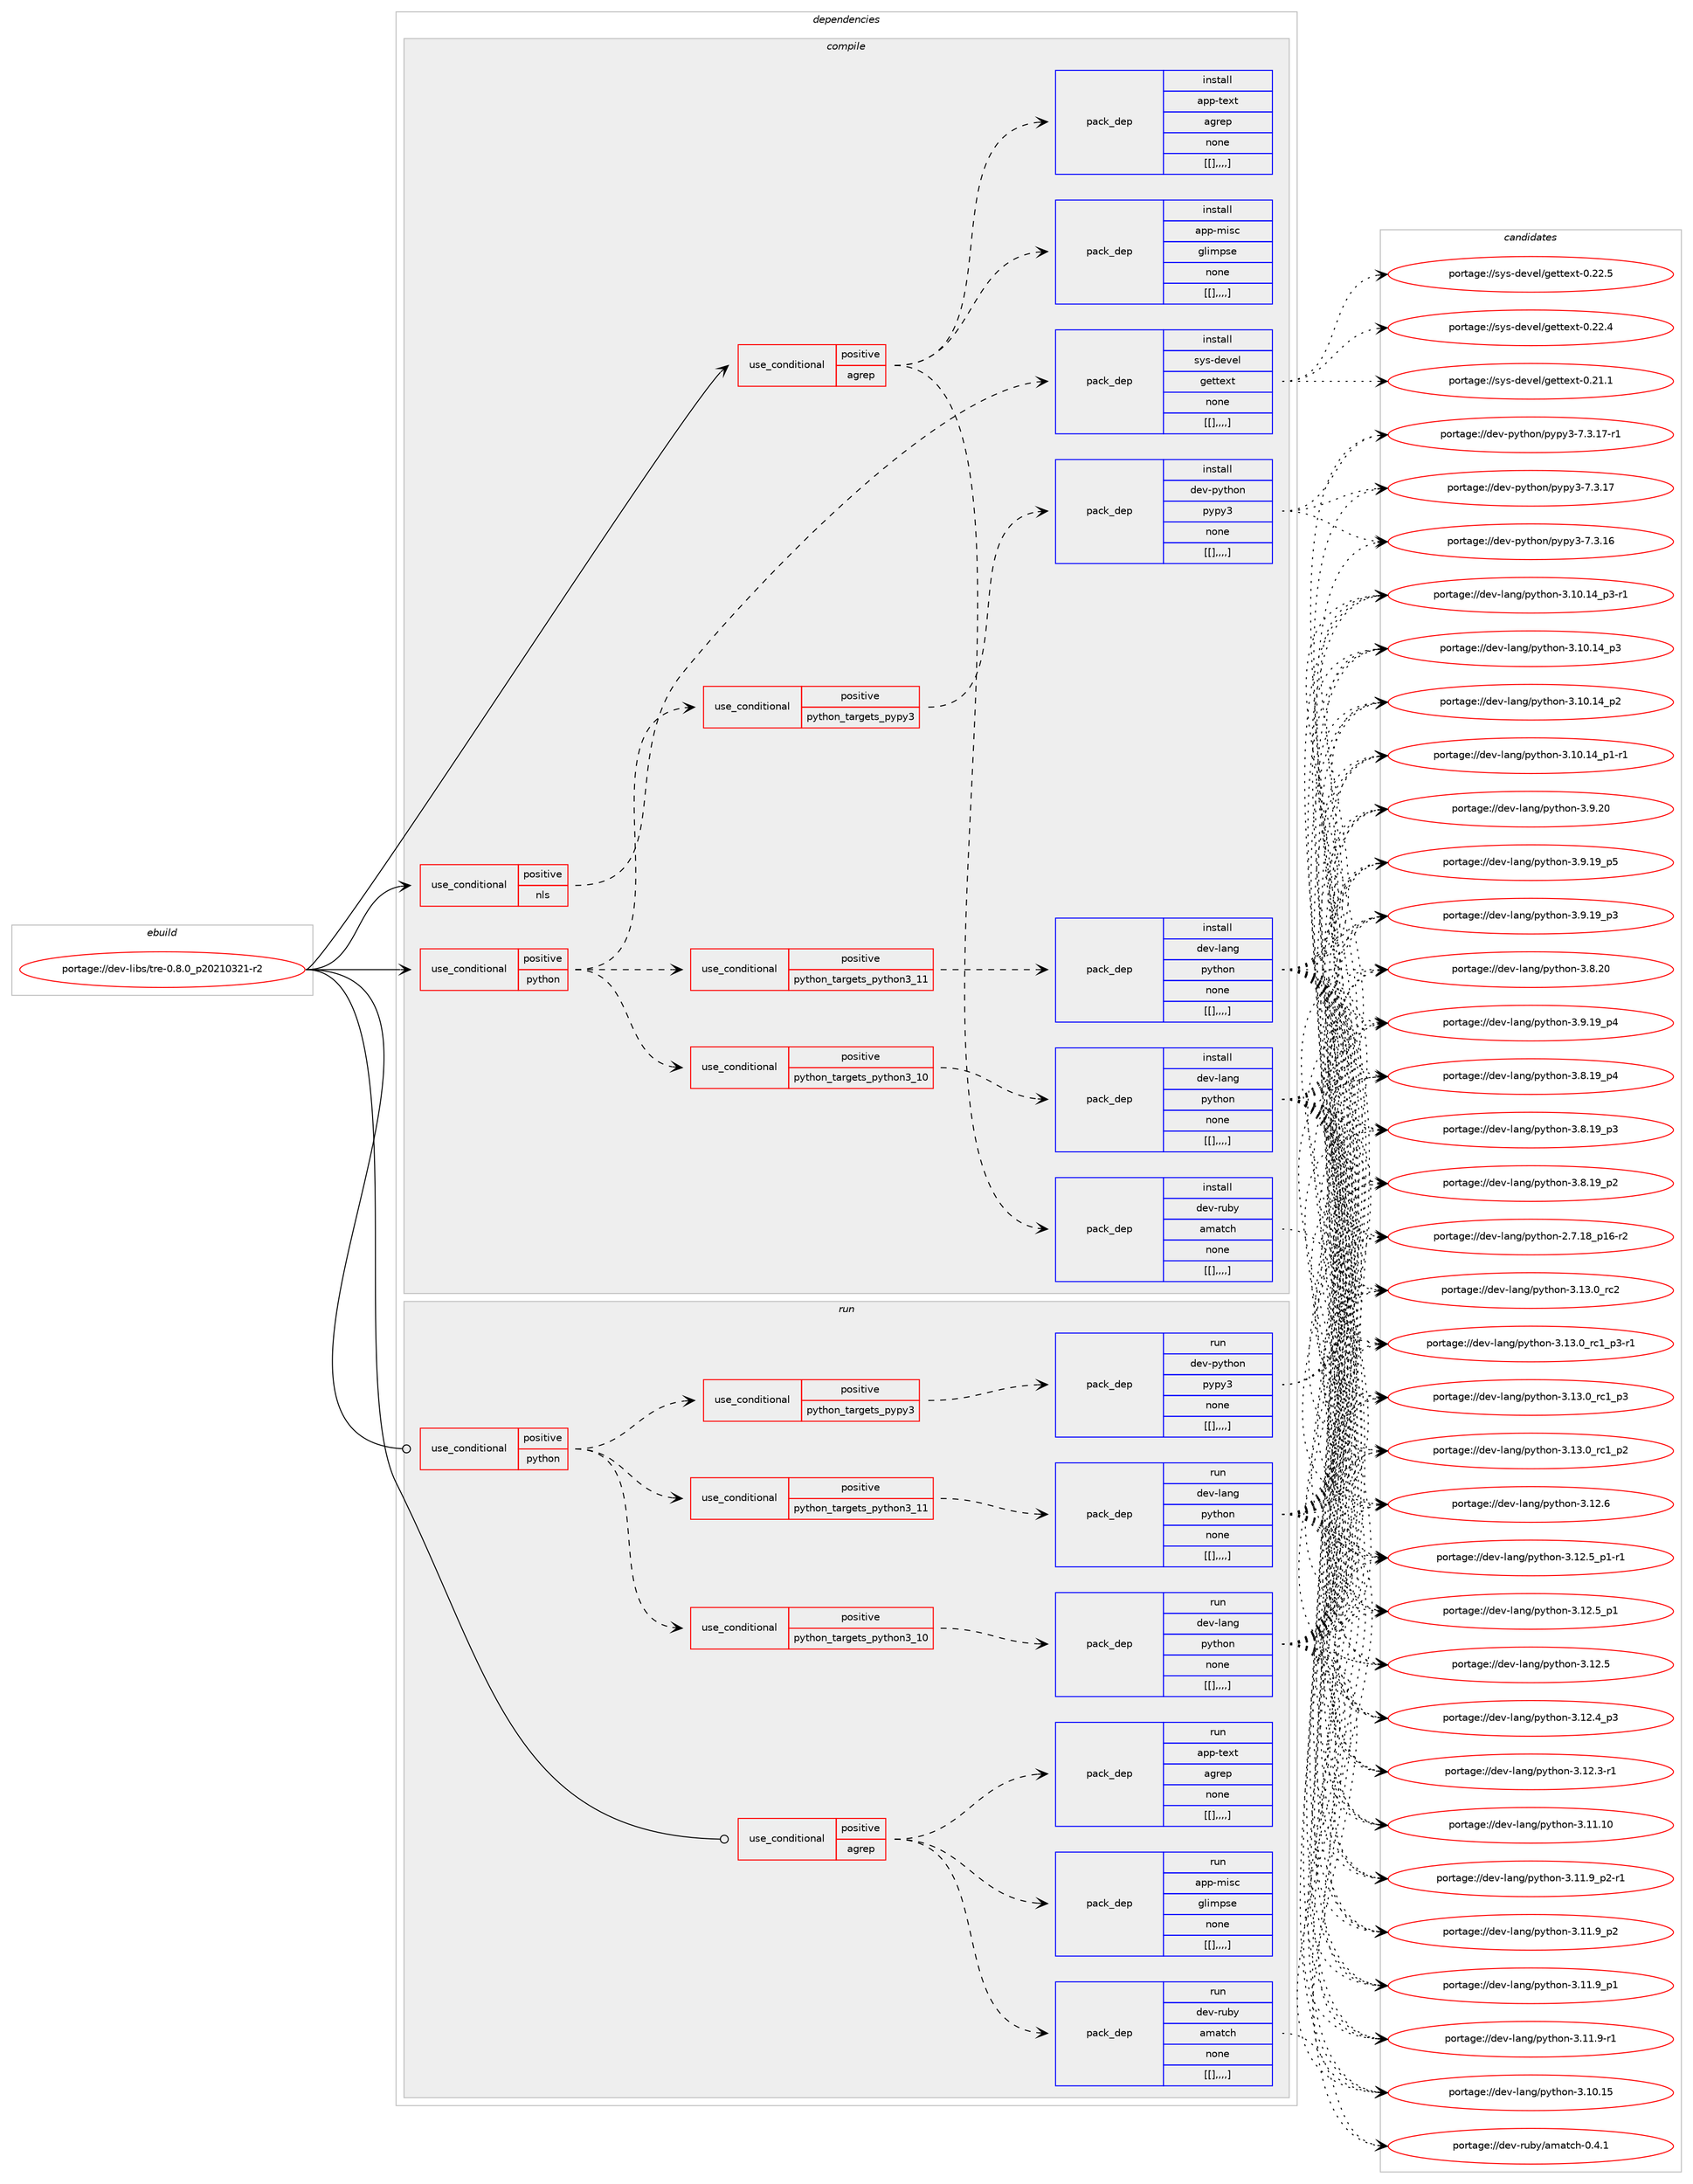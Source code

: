 digraph prolog {

# *************
# Graph options
# *************

newrank=true;
concentrate=true;
compound=true;
graph [rankdir=LR,fontname=Helvetica,fontsize=10,ranksep=1.5];#, ranksep=2.5, nodesep=0.2];
edge  [arrowhead=vee];
node  [fontname=Helvetica,fontsize=10];

# **********
# The ebuild
# **********

subgraph cluster_leftcol {
color=gray;
label=<<i>ebuild</i>>;
id [label="portage://dev-libs/tre-0.8.0_p20210321-r2", color=red, width=4, href="../dev-libs/tre-0.8.0_p20210321-r2.svg"];
}

# ****************
# The dependencies
# ****************

subgraph cluster_midcol {
color=gray;
label=<<i>dependencies</i>>;
subgraph cluster_compile {
fillcolor="#eeeeee";
style=filled;
label=<<i>compile</i>>;
subgraph cond28764 {
dependency115326 [label=<<TABLE BORDER="0" CELLBORDER="1" CELLSPACING="0" CELLPADDING="4"><TR><TD ROWSPAN="3" CELLPADDING="10">use_conditional</TD></TR><TR><TD>positive</TD></TR><TR><TD>agrep</TD></TR></TABLE>>, shape=none, color=red];
subgraph pack85394 {
dependency115327 [label=<<TABLE BORDER="0" CELLBORDER="1" CELLSPACING="0" CELLPADDING="4" WIDTH="220"><TR><TD ROWSPAN="6" CELLPADDING="30">pack_dep</TD></TR><TR><TD WIDTH="110">install</TD></TR><TR><TD>app-text</TD></TR><TR><TD>agrep</TD></TR><TR><TD>none</TD></TR><TR><TD>[[],,,,]</TD></TR></TABLE>>, shape=none, color=blue];
}
dependency115326:e -> dependency115327:w [weight=20,style="dashed",arrowhead="vee"];
subgraph pack85395 {
dependency115328 [label=<<TABLE BORDER="0" CELLBORDER="1" CELLSPACING="0" CELLPADDING="4" WIDTH="220"><TR><TD ROWSPAN="6" CELLPADDING="30">pack_dep</TD></TR><TR><TD WIDTH="110">install</TD></TR><TR><TD>dev-ruby</TD></TR><TR><TD>amatch</TD></TR><TR><TD>none</TD></TR><TR><TD>[[],,,,]</TD></TR></TABLE>>, shape=none, color=blue];
}
dependency115326:e -> dependency115328:w [weight=20,style="dashed",arrowhead="vee"];
subgraph pack85396 {
dependency115329 [label=<<TABLE BORDER="0" CELLBORDER="1" CELLSPACING="0" CELLPADDING="4" WIDTH="220"><TR><TD ROWSPAN="6" CELLPADDING="30">pack_dep</TD></TR><TR><TD WIDTH="110">install</TD></TR><TR><TD>app-misc</TD></TR><TR><TD>glimpse</TD></TR><TR><TD>none</TD></TR><TR><TD>[[],,,,]</TD></TR></TABLE>>, shape=none, color=blue];
}
dependency115326:e -> dependency115329:w [weight=20,style="dashed",arrowhead="vee"];
}
id:e -> dependency115326:w [weight=20,style="solid",arrowhead="vee"];
subgraph cond28765 {
dependency115330 [label=<<TABLE BORDER="0" CELLBORDER="1" CELLSPACING="0" CELLPADDING="4"><TR><TD ROWSPAN="3" CELLPADDING="10">use_conditional</TD></TR><TR><TD>positive</TD></TR><TR><TD>nls</TD></TR></TABLE>>, shape=none, color=red];
subgraph pack85397 {
dependency115331 [label=<<TABLE BORDER="0" CELLBORDER="1" CELLSPACING="0" CELLPADDING="4" WIDTH="220"><TR><TD ROWSPAN="6" CELLPADDING="30">pack_dep</TD></TR><TR><TD WIDTH="110">install</TD></TR><TR><TD>sys-devel</TD></TR><TR><TD>gettext</TD></TR><TR><TD>none</TD></TR><TR><TD>[[],,,,]</TD></TR></TABLE>>, shape=none, color=blue];
}
dependency115330:e -> dependency115331:w [weight=20,style="dashed",arrowhead="vee"];
}
id:e -> dependency115330:w [weight=20,style="solid",arrowhead="vee"];
subgraph cond28766 {
dependency115332 [label=<<TABLE BORDER="0" CELLBORDER="1" CELLSPACING="0" CELLPADDING="4"><TR><TD ROWSPAN="3" CELLPADDING="10">use_conditional</TD></TR><TR><TD>positive</TD></TR><TR><TD>python</TD></TR></TABLE>>, shape=none, color=red];
subgraph cond28767 {
dependency115333 [label=<<TABLE BORDER="0" CELLBORDER="1" CELLSPACING="0" CELLPADDING="4"><TR><TD ROWSPAN="3" CELLPADDING="10">use_conditional</TD></TR><TR><TD>positive</TD></TR><TR><TD>python_targets_pypy3</TD></TR></TABLE>>, shape=none, color=red];
subgraph pack85398 {
dependency115334 [label=<<TABLE BORDER="0" CELLBORDER="1" CELLSPACING="0" CELLPADDING="4" WIDTH="220"><TR><TD ROWSPAN="6" CELLPADDING="30">pack_dep</TD></TR><TR><TD WIDTH="110">install</TD></TR><TR><TD>dev-python</TD></TR><TR><TD>pypy3</TD></TR><TR><TD>none</TD></TR><TR><TD>[[],,,,]</TD></TR></TABLE>>, shape=none, color=blue];
}
dependency115333:e -> dependency115334:w [weight=20,style="dashed",arrowhead="vee"];
}
dependency115332:e -> dependency115333:w [weight=20,style="dashed",arrowhead="vee"];
subgraph cond28768 {
dependency115335 [label=<<TABLE BORDER="0" CELLBORDER="1" CELLSPACING="0" CELLPADDING="4"><TR><TD ROWSPAN="3" CELLPADDING="10">use_conditional</TD></TR><TR><TD>positive</TD></TR><TR><TD>python_targets_python3_10</TD></TR></TABLE>>, shape=none, color=red];
subgraph pack85399 {
dependency115336 [label=<<TABLE BORDER="0" CELLBORDER="1" CELLSPACING="0" CELLPADDING="4" WIDTH="220"><TR><TD ROWSPAN="6" CELLPADDING="30">pack_dep</TD></TR><TR><TD WIDTH="110">install</TD></TR><TR><TD>dev-lang</TD></TR><TR><TD>python</TD></TR><TR><TD>none</TD></TR><TR><TD>[[],,,,]</TD></TR></TABLE>>, shape=none, color=blue];
}
dependency115335:e -> dependency115336:w [weight=20,style="dashed",arrowhead="vee"];
}
dependency115332:e -> dependency115335:w [weight=20,style="dashed",arrowhead="vee"];
subgraph cond28769 {
dependency115337 [label=<<TABLE BORDER="0" CELLBORDER="1" CELLSPACING="0" CELLPADDING="4"><TR><TD ROWSPAN="3" CELLPADDING="10">use_conditional</TD></TR><TR><TD>positive</TD></TR><TR><TD>python_targets_python3_11</TD></TR></TABLE>>, shape=none, color=red];
subgraph pack85400 {
dependency115338 [label=<<TABLE BORDER="0" CELLBORDER="1" CELLSPACING="0" CELLPADDING="4" WIDTH="220"><TR><TD ROWSPAN="6" CELLPADDING="30">pack_dep</TD></TR><TR><TD WIDTH="110">install</TD></TR><TR><TD>dev-lang</TD></TR><TR><TD>python</TD></TR><TR><TD>none</TD></TR><TR><TD>[[],,,,]</TD></TR></TABLE>>, shape=none, color=blue];
}
dependency115337:e -> dependency115338:w [weight=20,style="dashed",arrowhead="vee"];
}
dependency115332:e -> dependency115337:w [weight=20,style="dashed",arrowhead="vee"];
}
id:e -> dependency115332:w [weight=20,style="solid",arrowhead="vee"];
}
subgraph cluster_compileandrun {
fillcolor="#eeeeee";
style=filled;
label=<<i>compile and run</i>>;
}
subgraph cluster_run {
fillcolor="#eeeeee";
style=filled;
label=<<i>run</i>>;
subgraph cond28770 {
dependency115339 [label=<<TABLE BORDER="0" CELLBORDER="1" CELLSPACING="0" CELLPADDING="4"><TR><TD ROWSPAN="3" CELLPADDING="10">use_conditional</TD></TR><TR><TD>positive</TD></TR><TR><TD>agrep</TD></TR></TABLE>>, shape=none, color=red];
subgraph pack85401 {
dependency115340 [label=<<TABLE BORDER="0" CELLBORDER="1" CELLSPACING="0" CELLPADDING="4" WIDTH="220"><TR><TD ROWSPAN="6" CELLPADDING="30">pack_dep</TD></TR><TR><TD WIDTH="110">run</TD></TR><TR><TD>app-text</TD></TR><TR><TD>agrep</TD></TR><TR><TD>none</TD></TR><TR><TD>[[],,,,]</TD></TR></TABLE>>, shape=none, color=blue];
}
dependency115339:e -> dependency115340:w [weight=20,style="dashed",arrowhead="vee"];
subgraph pack85402 {
dependency115341 [label=<<TABLE BORDER="0" CELLBORDER="1" CELLSPACING="0" CELLPADDING="4" WIDTH="220"><TR><TD ROWSPAN="6" CELLPADDING="30">pack_dep</TD></TR><TR><TD WIDTH="110">run</TD></TR><TR><TD>dev-ruby</TD></TR><TR><TD>amatch</TD></TR><TR><TD>none</TD></TR><TR><TD>[[],,,,]</TD></TR></TABLE>>, shape=none, color=blue];
}
dependency115339:e -> dependency115341:w [weight=20,style="dashed",arrowhead="vee"];
subgraph pack85403 {
dependency115342 [label=<<TABLE BORDER="0" CELLBORDER="1" CELLSPACING="0" CELLPADDING="4" WIDTH="220"><TR><TD ROWSPAN="6" CELLPADDING="30">pack_dep</TD></TR><TR><TD WIDTH="110">run</TD></TR><TR><TD>app-misc</TD></TR><TR><TD>glimpse</TD></TR><TR><TD>none</TD></TR><TR><TD>[[],,,,]</TD></TR></TABLE>>, shape=none, color=blue];
}
dependency115339:e -> dependency115342:w [weight=20,style="dashed",arrowhead="vee"];
}
id:e -> dependency115339:w [weight=20,style="solid",arrowhead="odot"];
subgraph cond28771 {
dependency115343 [label=<<TABLE BORDER="0" CELLBORDER="1" CELLSPACING="0" CELLPADDING="4"><TR><TD ROWSPAN="3" CELLPADDING="10">use_conditional</TD></TR><TR><TD>positive</TD></TR><TR><TD>python</TD></TR></TABLE>>, shape=none, color=red];
subgraph cond28772 {
dependency115344 [label=<<TABLE BORDER="0" CELLBORDER="1" CELLSPACING="0" CELLPADDING="4"><TR><TD ROWSPAN="3" CELLPADDING="10">use_conditional</TD></TR><TR><TD>positive</TD></TR><TR><TD>python_targets_pypy3</TD></TR></TABLE>>, shape=none, color=red];
subgraph pack85404 {
dependency115345 [label=<<TABLE BORDER="0" CELLBORDER="1" CELLSPACING="0" CELLPADDING="4" WIDTH="220"><TR><TD ROWSPAN="6" CELLPADDING="30">pack_dep</TD></TR><TR><TD WIDTH="110">run</TD></TR><TR><TD>dev-python</TD></TR><TR><TD>pypy3</TD></TR><TR><TD>none</TD></TR><TR><TD>[[],,,,]</TD></TR></TABLE>>, shape=none, color=blue];
}
dependency115344:e -> dependency115345:w [weight=20,style="dashed",arrowhead="vee"];
}
dependency115343:e -> dependency115344:w [weight=20,style="dashed",arrowhead="vee"];
subgraph cond28773 {
dependency115346 [label=<<TABLE BORDER="0" CELLBORDER="1" CELLSPACING="0" CELLPADDING="4"><TR><TD ROWSPAN="3" CELLPADDING="10">use_conditional</TD></TR><TR><TD>positive</TD></TR><TR><TD>python_targets_python3_10</TD></TR></TABLE>>, shape=none, color=red];
subgraph pack85405 {
dependency115347 [label=<<TABLE BORDER="0" CELLBORDER="1" CELLSPACING="0" CELLPADDING="4" WIDTH="220"><TR><TD ROWSPAN="6" CELLPADDING="30">pack_dep</TD></TR><TR><TD WIDTH="110">run</TD></TR><TR><TD>dev-lang</TD></TR><TR><TD>python</TD></TR><TR><TD>none</TD></TR><TR><TD>[[],,,,]</TD></TR></TABLE>>, shape=none, color=blue];
}
dependency115346:e -> dependency115347:w [weight=20,style="dashed",arrowhead="vee"];
}
dependency115343:e -> dependency115346:w [weight=20,style="dashed",arrowhead="vee"];
subgraph cond28774 {
dependency115348 [label=<<TABLE BORDER="0" CELLBORDER="1" CELLSPACING="0" CELLPADDING="4"><TR><TD ROWSPAN="3" CELLPADDING="10">use_conditional</TD></TR><TR><TD>positive</TD></TR><TR><TD>python_targets_python3_11</TD></TR></TABLE>>, shape=none, color=red];
subgraph pack85406 {
dependency115349 [label=<<TABLE BORDER="0" CELLBORDER="1" CELLSPACING="0" CELLPADDING="4" WIDTH="220"><TR><TD ROWSPAN="6" CELLPADDING="30">pack_dep</TD></TR><TR><TD WIDTH="110">run</TD></TR><TR><TD>dev-lang</TD></TR><TR><TD>python</TD></TR><TR><TD>none</TD></TR><TR><TD>[[],,,,]</TD></TR></TABLE>>, shape=none, color=blue];
}
dependency115348:e -> dependency115349:w [weight=20,style="dashed",arrowhead="vee"];
}
dependency115343:e -> dependency115348:w [weight=20,style="dashed",arrowhead="vee"];
}
id:e -> dependency115343:w [weight=20,style="solid",arrowhead="odot"];
}
}

# **************
# The candidates
# **************

subgraph cluster_choices {
rank=same;
color=gray;
label=<<i>candidates</i>>;

subgraph choice85394 {
color=black;
nodesep=1;
}
subgraph choice85395 {
color=black;
nodesep=1;
choice100101118451141179812147971099711699104454846524649 [label="portage://dev-ruby/amatch-0.4.1", color=red, width=4,href="../dev-ruby/amatch-0.4.1.svg"];
dependency115328:e -> choice100101118451141179812147971099711699104454846524649:w [style=dotted,weight="100"];
}
subgraph choice85396 {
color=black;
nodesep=1;
}
subgraph choice85397 {
color=black;
nodesep=1;
choice115121115451001011181011084710310111611610112011645484650504653 [label="portage://sys-devel/gettext-0.22.5", color=red, width=4,href="../sys-devel/gettext-0.22.5.svg"];
choice115121115451001011181011084710310111611610112011645484650504652 [label="portage://sys-devel/gettext-0.22.4", color=red, width=4,href="../sys-devel/gettext-0.22.4.svg"];
choice115121115451001011181011084710310111611610112011645484650494649 [label="portage://sys-devel/gettext-0.21.1", color=red, width=4,href="../sys-devel/gettext-0.21.1.svg"];
dependency115331:e -> choice115121115451001011181011084710310111611610112011645484650504653:w [style=dotted,weight="100"];
dependency115331:e -> choice115121115451001011181011084710310111611610112011645484650504652:w [style=dotted,weight="100"];
dependency115331:e -> choice115121115451001011181011084710310111611610112011645484650494649:w [style=dotted,weight="100"];
}
subgraph choice85398 {
color=black;
nodesep=1;
choice100101118451121211161041111104711212111212151455546514649554511449 [label="portage://dev-python/pypy3-7.3.17-r1", color=red, width=4,href="../dev-python/pypy3-7.3.17-r1.svg"];
choice10010111845112121116104111110471121211121215145554651464955 [label="portage://dev-python/pypy3-7.3.17", color=red, width=4,href="../dev-python/pypy3-7.3.17.svg"];
choice10010111845112121116104111110471121211121215145554651464954 [label="portage://dev-python/pypy3-7.3.16", color=red, width=4,href="../dev-python/pypy3-7.3.16.svg"];
dependency115334:e -> choice100101118451121211161041111104711212111212151455546514649554511449:w [style=dotted,weight="100"];
dependency115334:e -> choice10010111845112121116104111110471121211121215145554651464955:w [style=dotted,weight="100"];
dependency115334:e -> choice10010111845112121116104111110471121211121215145554651464954:w [style=dotted,weight="100"];
}
subgraph choice85399 {
color=black;
nodesep=1;
choice10010111845108971101034711212111610411111045514649514648951149950 [label="portage://dev-lang/python-3.13.0_rc2", color=red, width=4,href="../dev-lang/python-3.13.0_rc2.svg"];
choice1001011184510897110103471121211161041111104551464951464895114994995112514511449 [label="portage://dev-lang/python-3.13.0_rc1_p3-r1", color=red, width=4,href="../dev-lang/python-3.13.0_rc1_p3-r1.svg"];
choice100101118451089711010347112121116104111110455146495146489511499499511251 [label="portage://dev-lang/python-3.13.0_rc1_p3", color=red, width=4,href="../dev-lang/python-3.13.0_rc1_p3.svg"];
choice100101118451089711010347112121116104111110455146495146489511499499511250 [label="portage://dev-lang/python-3.13.0_rc1_p2", color=red, width=4,href="../dev-lang/python-3.13.0_rc1_p2.svg"];
choice10010111845108971101034711212111610411111045514649504654 [label="portage://dev-lang/python-3.12.6", color=red, width=4,href="../dev-lang/python-3.12.6.svg"];
choice1001011184510897110103471121211161041111104551464950465395112494511449 [label="portage://dev-lang/python-3.12.5_p1-r1", color=red, width=4,href="../dev-lang/python-3.12.5_p1-r1.svg"];
choice100101118451089711010347112121116104111110455146495046539511249 [label="portage://dev-lang/python-3.12.5_p1", color=red, width=4,href="../dev-lang/python-3.12.5_p1.svg"];
choice10010111845108971101034711212111610411111045514649504653 [label="portage://dev-lang/python-3.12.5", color=red, width=4,href="../dev-lang/python-3.12.5.svg"];
choice100101118451089711010347112121116104111110455146495046529511251 [label="portage://dev-lang/python-3.12.4_p3", color=red, width=4,href="../dev-lang/python-3.12.4_p3.svg"];
choice100101118451089711010347112121116104111110455146495046514511449 [label="portage://dev-lang/python-3.12.3-r1", color=red, width=4,href="../dev-lang/python-3.12.3-r1.svg"];
choice1001011184510897110103471121211161041111104551464949464948 [label="portage://dev-lang/python-3.11.10", color=red, width=4,href="../dev-lang/python-3.11.10.svg"];
choice1001011184510897110103471121211161041111104551464949465795112504511449 [label="portage://dev-lang/python-3.11.9_p2-r1", color=red, width=4,href="../dev-lang/python-3.11.9_p2-r1.svg"];
choice100101118451089711010347112121116104111110455146494946579511250 [label="portage://dev-lang/python-3.11.9_p2", color=red, width=4,href="../dev-lang/python-3.11.9_p2.svg"];
choice100101118451089711010347112121116104111110455146494946579511249 [label="portage://dev-lang/python-3.11.9_p1", color=red, width=4,href="../dev-lang/python-3.11.9_p1.svg"];
choice100101118451089711010347112121116104111110455146494946574511449 [label="portage://dev-lang/python-3.11.9-r1", color=red, width=4,href="../dev-lang/python-3.11.9-r1.svg"];
choice1001011184510897110103471121211161041111104551464948464953 [label="portage://dev-lang/python-3.10.15", color=red, width=4,href="../dev-lang/python-3.10.15.svg"];
choice100101118451089711010347112121116104111110455146494846495295112514511449 [label="portage://dev-lang/python-3.10.14_p3-r1", color=red, width=4,href="../dev-lang/python-3.10.14_p3-r1.svg"];
choice10010111845108971101034711212111610411111045514649484649529511251 [label="portage://dev-lang/python-3.10.14_p3", color=red, width=4,href="../dev-lang/python-3.10.14_p3.svg"];
choice10010111845108971101034711212111610411111045514649484649529511250 [label="portage://dev-lang/python-3.10.14_p2", color=red, width=4,href="../dev-lang/python-3.10.14_p2.svg"];
choice100101118451089711010347112121116104111110455146494846495295112494511449 [label="portage://dev-lang/python-3.10.14_p1-r1", color=red, width=4,href="../dev-lang/python-3.10.14_p1-r1.svg"];
choice10010111845108971101034711212111610411111045514657465048 [label="portage://dev-lang/python-3.9.20", color=red, width=4,href="../dev-lang/python-3.9.20.svg"];
choice100101118451089711010347112121116104111110455146574649579511253 [label="portage://dev-lang/python-3.9.19_p5", color=red, width=4,href="../dev-lang/python-3.9.19_p5.svg"];
choice100101118451089711010347112121116104111110455146574649579511252 [label="portage://dev-lang/python-3.9.19_p4", color=red, width=4,href="../dev-lang/python-3.9.19_p4.svg"];
choice100101118451089711010347112121116104111110455146574649579511251 [label="portage://dev-lang/python-3.9.19_p3", color=red, width=4,href="../dev-lang/python-3.9.19_p3.svg"];
choice10010111845108971101034711212111610411111045514656465048 [label="portage://dev-lang/python-3.8.20", color=red, width=4,href="../dev-lang/python-3.8.20.svg"];
choice100101118451089711010347112121116104111110455146564649579511252 [label="portage://dev-lang/python-3.8.19_p4", color=red, width=4,href="../dev-lang/python-3.8.19_p4.svg"];
choice100101118451089711010347112121116104111110455146564649579511251 [label="portage://dev-lang/python-3.8.19_p3", color=red, width=4,href="../dev-lang/python-3.8.19_p3.svg"];
choice100101118451089711010347112121116104111110455146564649579511250 [label="portage://dev-lang/python-3.8.19_p2", color=red, width=4,href="../dev-lang/python-3.8.19_p2.svg"];
choice100101118451089711010347112121116104111110455046554649569511249544511450 [label="portage://dev-lang/python-2.7.18_p16-r2", color=red, width=4,href="../dev-lang/python-2.7.18_p16-r2.svg"];
dependency115336:e -> choice10010111845108971101034711212111610411111045514649514648951149950:w [style=dotted,weight="100"];
dependency115336:e -> choice1001011184510897110103471121211161041111104551464951464895114994995112514511449:w [style=dotted,weight="100"];
dependency115336:e -> choice100101118451089711010347112121116104111110455146495146489511499499511251:w [style=dotted,weight="100"];
dependency115336:e -> choice100101118451089711010347112121116104111110455146495146489511499499511250:w [style=dotted,weight="100"];
dependency115336:e -> choice10010111845108971101034711212111610411111045514649504654:w [style=dotted,weight="100"];
dependency115336:e -> choice1001011184510897110103471121211161041111104551464950465395112494511449:w [style=dotted,weight="100"];
dependency115336:e -> choice100101118451089711010347112121116104111110455146495046539511249:w [style=dotted,weight="100"];
dependency115336:e -> choice10010111845108971101034711212111610411111045514649504653:w [style=dotted,weight="100"];
dependency115336:e -> choice100101118451089711010347112121116104111110455146495046529511251:w [style=dotted,weight="100"];
dependency115336:e -> choice100101118451089711010347112121116104111110455146495046514511449:w [style=dotted,weight="100"];
dependency115336:e -> choice1001011184510897110103471121211161041111104551464949464948:w [style=dotted,weight="100"];
dependency115336:e -> choice1001011184510897110103471121211161041111104551464949465795112504511449:w [style=dotted,weight="100"];
dependency115336:e -> choice100101118451089711010347112121116104111110455146494946579511250:w [style=dotted,weight="100"];
dependency115336:e -> choice100101118451089711010347112121116104111110455146494946579511249:w [style=dotted,weight="100"];
dependency115336:e -> choice100101118451089711010347112121116104111110455146494946574511449:w [style=dotted,weight="100"];
dependency115336:e -> choice1001011184510897110103471121211161041111104551464948464953:w [style=dotted,weight="100"];
dependency115336:e -> choice100101118451089711010347112121116104111110455146494846495295112514511449:w [style=dotted,weight="100"];
dependency115336:e -> choice10010111845108971101034711212111610411111045514649484649529511251:w [style=dotted,weight="100"];
dependency115336:e -> choice10010111845108971101034711212111610411111045514649484649529511250:w [style=dotted,weight="100"];
dependency115336:e -> choice100101118451089711010347112121116104111110455146494846495295112494511449:w [style=dotted,weight="100"];
dependency115336:e -> choice10010111845108971101034711212111610411111045514657465048:w [style=dotted,weight="100"];
dependency115336:e -> choice100101118451089711010347112121116104111110455146574649579511253:w [style=dotted,weight="100"];
dependency115336:e -> choice100101118451089711010347112121116104111110455146574649579511252:w [style=dotted,weight="100"];
dependency115336:e -> choice100101118451089711010347112121116104111110455146574649579511251:w [style=dotted,weight="100"];
dependency115336:e -> choice10010111845108971101034711212111610411111045514656465048:w [style=dotted,weight="100"];
dependency115336:e -> choice100101118451089711010347112121116104111110455146564649579511252:w [style=dotted,weight="100"];
dependency115336:e -> choice100101118451089711010347112121116104111110455146564649579511251:w [style=dotted,weight="100"];
dependency115336:e -> choice100101118451089711010347112121116104111110455146564649579511250:w [style=dotted,weight="100"];
dependency115336:e -> choice100101118451089711010347112121116104111110455046554649569511249544511450:w [style=dotted,weight="100"];
}
subgraph choice85400 {
color=black;
nodesep=1;
choice10010111845108971101034711212111610411111045514649514648951149950 [label="portage://dev-lang/python-3.13.0_rc2", color=red, width=4,href="../dev-lang/python-3.13.0_rc2.svg"];
choice1001011184510897110103471121211161041111104551464951464895114994995112514511449 [label="portage://dev-lang/python-3.13.0_rc1_p3-r1", color=red, width=4,href="../dev-lang/python-3.13.0_rc1_p3-r1.svg"];
choice100101118451089711010347112121116104111110455146495146489511499499511251 [label="portage://dev-lang/python-3.13.0_rc1_p3", color=red, width=4,href="../dev-lang/python-3.13.0_rc1_p3.svg"];
choice100101118451089711010347112121116104111110455146495146489511499499511250 [label="portage://dev-lang/python-3.13.0_rc1_p2", color=red, width=4,href="../dev-lang/python-3.13.0_rc1_p2.svg"];
choice10010111845108971101034711212111610411111045514649504654 [label="portage://dev-lang/python-3.12.6", color=red, width=4,href="../dev-lang/python-3.12.6.svg"];
choice1001011184510897110103471121211161041111104551464950465395112494511449 [label="portage://dev-lang/python-3.12.5_p1-r1", color=red, width=4,href="../dev-lang/python-3.12.5_p1-r1.svg"];
choice100101118451089711010347112121116104111110455146495046539511249 [label="portage://dev-lang/python-3.12.5_p1", color=red, width=4,href="../dev-lang/python-3.12.5_p1.svg"];
choice10010111845108971101034711212111610411111045514649504653 [label="portage://dev-lang/python-3.12.5", color=red, width=4,href="../dev-lang/python-3.12.5.svg"];
choice100101118451089711010347112121116104111110455146495046529511251 [label="portage://dev-lang/python-3.12.4_p3", color=red, width=4,href="../dev-lang/python-3.12.4_p3.svg"];
choice100101118451089711010347112121116104111110455146495046514511449 [label="portage://dev-lang/python-3.12.3-r1", color=red, width=4,href="../dev-lang/python-3.12.3-r1.svg"];
choice1001011184510897110103471121211161041111104551464949464948 [label="portage://dev-lang/python-3.11.10", color=red, width=4,href="../dev-lang/python-3.11.10.svg"];
choice1001011184510897110103471121211161041111104551464949465795112504511449 [label="portage://dev-lang/python-3.11.9_p2-r1", color=red, width=4,href="../dev-lang/python-3.11.9_p2-r1.svg"];
choice100101118451089711010347112121116104111110455146494946579511250 [label="portage://dev-lang/python-3.11.9_p2", color=red, width=4,href="../dev-lang/python-3.11.9_p2.svg"];
choice100101118451089711010347112121116104111110455146494946579511249 [label="portage://dev-lang/python-3.11.9_p1", color=red, width=4,href="../dev-lang/python-3.11.9_p1.svg"];
choice100101118451089711010347112121116104111110455146494946574511449 [label="portage://dev-lang/python-3.11.9-r1", color=red, width=4,href="../dev-lang/python-3.11.9-r1.svg"];
choice1001011184510897110103471121211161041111104551464948464953 [label="portage://dev-lang/python-3.10.15", color=red, width=4,href="../dev-lang/python-3.10.15.svg"];
choice100101118451089711010347112121116104111110455146494846495295112514511449 [label="portage://dev-lang/python-3.10.14_p3-r1", color=red, width=4,href="../dev-lang/python-3.10.14_p3-r1.svg"];
choice10010111845108971101034711212111610411111045514649484649529511251 [label="portage://dev-lang/python-3.10.14_p3", color=red, width=4,href="../dev-lang/python-3.10.14_p3.svg"];
choice10010111845108971101034711212111610411111045514649484649529511250 [label="portage://dev-lang/python-3.10.14_p2", color=red, width=4,href="../dev-lang/python-3.10.14_p2.svg"];
choice100101118451089711010347112121116104111110455146494846495295112494511449 [label="portage://dev-lang/python-3.10.14_p1-r1", color=red, width=4,href="../dev-lang/python-3.10.14_p1-r1.svg"];
choice10010111845108971101034711212111610411111045514657465048 [label="portage://dev-lang/python-3.9.20", color=red, width=4,href="../dev-lang/python-3.9.20.svg"];
choice100101118451089711010347112121116104111110455146574649579511253 [label="portage://dev-lang/python-3.9.19_p5", color=red, width=4,href="../dev-lang/python-3.9.19_p5.svg"];
choice100101118451089711010347112121116104111110455146574649579511252 [label="portage://dev-lang/python-3.9.19_p4", color=red, width=4,href="../dev-lang/python-3.9.19_p4.svg"];
choice100101118451089711010347112121116104111110455146574649579511251 [label="portage://dev-lang/python-3.9.19_p3", color=red, width=4,href="../dev-lang/python-3.9.19_p3.svg"];
choice10010111845108971101034711212111610411111045514656465048 [label="portage://dev-lang/python-3.8.20", color=red, width=4,href="../dev-lang/python-3.8.20.svg"];
choice100101118451089711010347112121116104111110455146564649579511252 [label="portage://dev-lang/python-3.8.19_p4", color=red, width=4,href="../dev-lang/python-3.8.19_p4.svg"];
choice100101118451089711010347112121116104111110455146564649579511251 [label="portage://dev-lang/python-3.8.19_p3", color=red, width=4,href="../dev-lang/python-3.8.19_p3.svg"];
choice100101118451089711010347112121116104111110455146564649579511250 [label="portage://dev-lang/python-3.8.19_p2", color=red, width=4,href="../dev-lang/python-3.8.19_p2.svg"];
choice100101118451089711010347112121116104111110455046554649569511249544511450 [label="portage://dev-lang/python-2.7.18_p16-r2", color=red, width=4,href="../dev-lang/python-2.7.18_p16-r2.svg"];
dependency115338:e -> choice10010111845108971101034711212111610411111045514649514648951149950:w [style=dotted,weight="100"];
dependency115338:e -> choice1001011184510897110103471121211161041111104551464951464895114994995112514511449:w [style=dotted,weight="100"];
dependency115338:e -> choice100101118451089711010347112121116104111110455146495146489511499499511251:w [style=dotted,weight="100"];
dependency115338:e -> choice100101118451089711010347112121116104111110455146495146489511499499511250:w [style=dotted,weight="100"];
dependency115338:e -> choice10010111845108971101034711212111610411111045514649504654:w [style=dotted,weight="100"];
dependency115338:e -> choice1001011184510897110103471121211161041111104551464950465395112494511449:w [style=dotted,weight="100"];
dependency115338:e -> choice100101118451089711010347112121116104111110455146495046539511249:w [style=dotted,weight="100"];
dependency115338:e -> choice10010111845108971101034711212111610411111045514649504653:w [style=dotted,weight="100"];
dependency115338:e -> choice100101118451089711010347112121116104111110455146495046529511251:w [style=dotted,weight="100"];
dependency115338:e -> choice100101118451089711010347112121116104111110455146495046514511449:w [style=dotted,weight="100"];
dependency115338:e -> choice1001011184510897110103471121211161041111104551464949464948:w [style=dotted,weight="100"];
dependency115338:e -> choice1001011184510897110103471121211161041111104551464949465795112504511449:w [style=dotted,weight="100"];
dependency115338:e -> choice100101118451089711010347112121116104111110455146494946579511250:w [style=dotted,weight="100"];
dependency115338:e -> choice100101118451089711010347112121116104111110455146494946579511249:w [style=dotted,weight="100"];
dependency115338:e -> choice100101118451089711010347112121116104111110455146494946574511449:w [style=dotted,weight="100"];
dependency115338:e -> choice1001011184510897110103471121211161041111104551464948464953:w [style=dotted,weight="100"];
dependency115338:e -> choice100101118451089711010347112121116104111110455146494846495295112514511449:w [style=dotted,weight="100"];
dependency115338:e -> choice10010111845108971101034711212111610411111045514649484649529511251:w [style=dotted,weight="100"];
dependency115338:e -> choice10010111845108971101034711212111610411111045514649484649529511250:w [style=dotted,weight="100"];
dependency115338:e -> choice100101118451089711010347112121116104111110455146494846495295112494511449:w [style=dotted,weight="100"];
dependency115338:e -> choice10010111845108971101034711212111610411111045514657465048:w [style=dotted,weight="100"];
dependency115338:e -> choice100101118451089711010347112121116104111110455146574649579511253:w [style=dotted,weight="100"];
dependency115338:e -> choice100101118451089711010347112121116104111110455146574649579511252:w [style=dotted,weight="100"];
dependency115338:e -> choice100101118451089711010347112121116104111110455146574649579511251:w [style=dotted,weight="100"];
dependency115338:e -> choice10010111845108971101034711212111610411111045514656465048:w [style=dotted,weight="100"];
dependency115338:e -> choice100101118451089711010347112121116104111110455146564649579511252:w [style=dotted,weight="100"];
dependency115338:e -> choice100101118451089711010347112121116104111110455146564649579511251:w [style=dotted,weight="100"];
dependency115338:e -> choice100101118451089711010347112121116104111110455146564649579511250:w [style=dotted,weight="100"];
dependency115338:e -> choice100101118451089711010347112121116104111110455046554649569511249544511450:w [style=dotted,weight="100"];
}
subgraph choice85401 {
color=black;
nodesep=1;
}
subgraph choice85402 {
color=black;
nodesep=1;
choice100101118451141179812147971099711699104454846524649 [label="portage://dev-ruby/amatch-0.4.1", color=red, width=4,href="../dev-ruby/amatch-0.4.1.svg"];
dependency115341:e -> choice100101118451141179812147971099711699104454846524649:w [style=dotted,weight="100"];
}
subgraph choice85403 {
color=black;
nodesep=1;
}
subgraph choice85404 {
color=black;
nodesep=1;
choice100101118451121211161041111104711212111212151455546514649554511449 [label="portage://dev-python/pypy3-7.3.17-r1", color=red, width=4,href="../dev-python/pypy3-7.3.17-r1.svg"];
choice10010111845112121116104111110471121211121215145554651464955 [label="portage://dev-python/pypy3-7.3.17", color=red, width=4,href="../dev-python/pypy3-7.3.17.svg"];
choice10010111845112121116104111110471121211121215145554651464954 [label="portage://dev-python/pypy3-7.3.16", color=red, width=4,href="../dev-python/pypy3-7.3.16.svg"];
dependency115345:e -> choice100101118451121211161041111104711212111212151455546514649554511449:w [style=dotted,weight="100"];
dependency115345:e -> choice10010111845112121116104111110471121211121215145554651464955:w [style=dotted,weight="100"];
dependency115345:e -> choice10010111845112121116104111110471121211121215145554651464954:w [style=dotted,weight="100"];
}
subgraph choice85405 {
color=black;
nodesep=1;
choice10010111845108971101034711212111610411111045514649514648951149950 [label="portage://dev-lang/python-3.13.0_rc2", color=red, width=4,href="../dev-lang/python-3.13.0_rc2.svg"];
choice1001011184510897110103471121211161041111104551464951464895114994995112514511449 [label="portage://dev-lang/python-3.13.0_rc1_p3-r1", color=red, width=4,href="../dev-lang/python-3.13.0_rc1_p3-r1.svg"];
choice100101118451089711010347112121116104111110455146495146489511499499511251 [label="portage://dev-lang/python-3.13.0_rc1_p3", color=red, width=4,href="../dev-lang/python-3.13.0_rc1_p3.svg"];
choice100101118451089711010347112121116104111110455146495146489511499499511250 [label="portage://dev-lang/python-3.13.0_rc1_p2", color=red, width=4,href="../dev-lang/python-3.13.0_rc1_p2.svg"];
choice10010111845108971101034711212111610411111045514649504654 [label="portage://dev-lang/python-3.12.6", color=red, width=4,href="../dev-lang/python-3.12.6.svg"];
choice1001011184510897110103471121211161041111104551464950465395112494511449 [label="portage://dev-lang/python-3.12.5_p1-r1", color=red, width=4,href="../dev-lang/python-3.12.5_p1-r1.svg"];
choice100101118451089711010347112121116104111110455146495046539511249 [label="portage://dev-lang/python-3.12.5_p1", color=red, width=4,href="../dev-lang/python-3.12.5_p1.svg"];
choice10010111845108971101034711212111610411111045514649504653 [label="portage://dev-lang/python-3.12.5", color=red, width=4,href="../dev-lang/python-3.12.5.svg"];
choice100101118451089711010347112121116104111110455146495046529511251 [label="portage://dev-lang/python-3.12.4_p3", color=red, width=4,href="../dev-lang/python-3.12.4_p3.svg"];
choice100101118451089711010347112121116104111110455146495046514511449 [label="portage://dev-lang/python-3.12.3-r1", color=red, width=4,href="../dev-lang/python-3.12.3-r1.svg"];
choice1001011184510897110103471121211161041111104551464949464948 [label="portage://dev-lang/python-3.11.10", color=red, width=4,href="../dev-lang/python-3.11.10.svg"];
choice1001011184510897110103471121211161041111104551464949465795112504511449 [label="portage://dev-lang/python-3.11.9_p2-r1", color=red, width=4,href="../dev-lang/python-3.11.9_p2-r1.svg"];
choice100101118451089711010347112121116104111110455146494946579511250 [label="portage://dev-lang/python-3.11.9_p2", color=red, width=4,href="../dev-lang/python-3.11.9_p2.svg"];
choice100101118451089711010347112121116104111110455146494946579511249 [label="portage://dev-lang/python-3.11.9_p1", color=red, width=4,href="../dev-lang/python-3.11.9_p1.svg"];
choice100101118451089711010347112121116104111110455146494946574511449 [label="portage://dev-lang/python-3.11.9-r1", color=red, width=4,href="../dev-lang/python-3.11.9-r1.svg"];
choice1001011184510897110103471121211161041111104551464948464953 [label="portage://dev-lang/python-3.10.15", color=red, width=4,href="../dev-lang/python-3.10.15.svg"];
choice100101118451089711010347112121116104111110455146494846495295112514511449 [label="portage://dev-lang/python-3.10.14_p3-r1", color=red, width=4,href="../dev-lang/python-3.10.14_p3-r1.svg"];
choice10010111845108971101034711212111610411111045514649484649529511251 [label="portage://dev-lang/python-3.10.14_p3", color=red, width=4,href="../dev-lang/python-3.10.14_p3.svg"];
choice10010111845108971101034711212111610411111045514649484649529511250 [label="portage://dev-lang/python-3.10.14_p2", color=red, width=4,href="../dev-lang/python-3.10.14_p2.svg"];
choice100101118451089711010347112121116104111110455146494846495295112494511449 [label="portage://dev-lang/python-3.10.14_p1-r1", color=red, width=4,href="../dev-lang/python-3.10.14_p1-r1.svg"];
choice10010111845108971101034711212111610411111045514657465048 [label="portage://dev-lang/python-3.9.20", color=red, width=4,href="../dev-lang/python-3.9.20.svg"];
choice100101118451089711010347112121116104111110455146574649579511253 [label="portage://dev-lang/python-3.9.19_p5", color=red, width=4,href="../dev-lang/python-3.9.19_p5.svg"];
choice100101118451089711010347112121116104111110455146574649579511252 [label="portage://dev-lang/python-3.9.19_p4", color=red, width=4,href="../dev-lang/python-3.9.19_p4.svg"];
choice100101118451089711010347112121116104111110455146574649579511251 [label="portage://dev-lang/python-3.9.19_p3", color=red, width=4,href="../dev-lang/python-3.9.19_p3.svg"];
choice10010111845108971101034711212111610411111045514656465048 [label="portage://dev-lang/python-3.8.20", color=red, width=4,href="../dev-lang/python-3.8.20.svg"];
choice100101118451089711010347112121116104111110455146564649579511252 [label="portage://dev-lang/python-3.8.19_p4", color=red, width=4,href="../dev-lang/python-3.8.19_p4.svg"];
choice100101118451089711010347112121116104111110455146564649579511251 [label="portage://dev-lang/python-3.8.19_p3", color=red, width=4,href="../dev-lang/python-3.8.19_p3.svg"];
choice100101118451089711010347112121116104111110455146564649579511250 [label="portage://dev-lang/python-3.8.19_p2", color=red, width=4,href="../dev-lang/python-3.8.19_p2.svg"];
choice100101118451089711010347112121116104111110455046554649569511249544511450 [label="portage://dev-lang/python-2.7.18_p16-r2", color=red, width=4,href="../dev-lang/python-2.7.18_p16-r2.svg"];
dependency115347:e -> choice10010111845108971101034711212111610411111045514649514648951149950:w [style=dotted,weight="100"];
dependency115347:e -> choice1001011184510897110103471121211161041111104551464951464895114994995112514511449:w [style=dotted,weight="100"];
dependency115347:e -> choice100101118451089711010347112121116104111110455146495146489511499499511251:w [style=dotted,weight="100"];
dependency115347:e -> choice100101118451089711010347112121116104111110455146495146489511499499511250:w [style=dotted,weight="100"];
dependency115347:e -> choice10010111845108971101034711212111610411111045514649504654:w [style=dotted,weight="100"];
dependency115347:e -> choice1001011184510897110103471121211161041111104551464950465395112494511449:w [style=dotted,weight="100"];
dependency115347:e -> choice100101118451089711010347112121116104111110455146495046539511249:w [style=dotted,weight="100"];
dependency115347:e -> choice10010111845108971101034711212111610411111045514649504653:w [style=dotted,weight="100"];
dependency115347:e -> choice100101118451089711010347112121116104111110455146495046529511251:w [style=dotted,weight="100"];
dependency115347:e -> choice100101118451089711010347112121116104111110455146495046514511449:w [style=dotted,weight="100"];
dependency115347:e -> choice1001011184510897110103471121211161041111104551464949464948:w [style=dotted,weight="100"];
dependency115347:e -> choice1001011184510897110103471121211161041111104551464949465795112504511449:w [style=dotted,weight="100"];
dependency115347:e -> choice100101118451089711010347112121116104111110455146494946579511250:w [style=dotted,weight="100"];
dependency115347:e -> choice100101118451089711010347112121116104111110455146494946579511249:w [style=dotted,weight="100"];
dependency115347:e -> choice100101118451089711010347112121116104111110455146494946574511449:w [style=dotted,weight="100"];
dependency115347:e -> choice1001011184510897110103471121211161041111104551464948464953:w [style=dotted,weight="100"];
dependency115347:e -> choice100101118451089711010347112121116104111110455146494846495295112514511449:w [style=dotted,weight="100"];
dependency115347:e -> choice10010111845108971101034711212111610411111045514649484649529511251:w [style=dotted,weight="100"];
dependency115347:e -> choice10010111845108971101034711212111610411111045514649484649529511250:w [style=dotted,weight="100"];
dependency115347:e -> choice100101118451089711010347112121116104111110455146494846495295112494511449:w [style=dotted,weight="100"];
dependency115347:e -> choice10010111845108971101034711212111610411111045514657465048:w [style=dotted,weight="100"];
dependency115347:e -> choice100101118451089711010347112121116104111110455146574649579511253:w [style=dotted,weight="100"];
dependency115347:e -> choice100101118451089711010347112121116104111110455146574649579511252:w [style=dotted,weight="100"];
dependency115347:e -> choice100101118451089711010347112121116104111110455146574649579511251:w [style=dotted,weight="100"];
dependency115347:e -> choice10010111845108971101034711212111610411111045514656465048:w [style=dotted,weight="100"];
dependency115347:e -> choice100101118451089711010347112121116104111110455146564649579511252:w [style=dotted,weight="100"];
dependency115347:e -> choice100101118451089711010347112121116104111110455146564649579511251:w [style=dotted,weight="100"];
dependency115347:e -> choice100101118451089711010347112121116104111110455146564649579511250:w [style=dotted,weight="100"];
dependency115347:e -> choice100101118451089711010347112121116104111110455046554649569511249544511450:w [style=dotted,weight="100"];
}
subgraph choice85406 {
color=black;
nodesep=1;
choice10010111845108971101034711212111610411111045514649514648951149950 [label="portage://dev-lang/python-3.13.0_rc2", color=red, width=4,href="../dev-lang/python-3.13.0_rc2.svg"];
choice1001011184510897110103471121211161041111104551464951464895114994995112514511449 [label="portage://dev-lang/python-3.13.0_rc1_p3-r1", color=red, width=4,href="../dev-lang/python-3.13.0_rc1_p3-r1.svg"];
choice100101118451089711010347112121116104111110455146495146489511499499511251 [label="portage://dev-lang/python-3.13.0_rc1_p3", color=red, width=4,href="../dev-lang/python-3.13.0_rc1_p3.svg"];
choice100101118451089711010347112121116104111110455146495146489511499499511250 [label="portage://dev-lang/python-3.13.0_rc1_p2", color=red, width=4,href="../dev-lang/python-3.13.0_rc1_p2.svg"];
choice10010111845108971101034711212111610411111045514649504654 [label="portage://dev-lang/python-3.12.6", color=red, width=4,href="../dev-lang/python-3.12.6.svg"];
choice1001011184510897110103471121211161041111104551464950465395112494511449 [label="portage://dev-lang/python-3.12.5_p1-r1", color=red, width=4,href="../dev-lang/python-3.12.5_p1-r1.svg"];
choice100101118451089711010347112121116104111110455146495046539511249 [label="portage://dev-lang/python-3.12.5_p1", color=red, width=4,href="../dev-lang/python-3.12.5_p1.svg"];
choice10010111845108971101034711212111610411111045514649504653 [label="portage://dev-lang/python-3.12.5", color=red, width=4,href="../dev-lang/python-3.12.5.svg"];
choice100101118451089711010347112121116104111110455146495046529511251 [label="portage://dev-lang/python-3.12.4_p3", color=red, width=4,href="../dev-lang/python-3.12.4_p3.svg"];
choice100101118451089711010347112121116104111110455146495046514511449 [label="portage://dev-lang/python-3.12.3-r1", color=red, width=4,href="../dev-lang/python-3.12.3-r1.svg"];
choice1001011184510897110103471121211161041111104551464949464948 [label="portage://dev-lang/python-3.11.10", color=red, width=4,href="../dev-lang/python-3.11.10.svg"];
choice1001011184510897110103471121211161041111104551464949465795112504511449 [label="portage://dev-lang/python-3.11.9_p2-r1", color=red, width=4,href="../dev-lang/python-3.11.9_p2-r1.svg"];
choice100101118451089711010347112121116104111110455146494946579511250 [label="portage://dev-lang/python-3.11.9_p2", color=red, width=4,href="../dev-lang/python-3.11.9_p2.svg"];
choice100101118451089711010347112121116104111110455146494946579511249 [label="portage://dev-lang/python-3.11.9_p1", color=red, width=4,href="../dev-lang/python-3.11.9_p1.svg"];
choice100101118451089711010347112121116104111110455146494946574511449 [label="portage://dev-lang/python-3.11.9-r1", color=red, width=4,href="../dev-lang/python-3.11.9-r1.svg"];
choice1001011184510897110103471121211161041111104551464948464953 [label="portage://dev-lang/python-3.10.15", color=red, width=4,href="../dev-lang/python-3.10.15.svg"];
choice100101118451089711010347112121116104111110455146494846495295112514511449 [label="portage://dev-lang/python-3.10.14_p3-r1", color=red, width=4,href="../dev-lang/python-3.10.14_p3-r1.svg"];
choice10010111845108971101034711212111610411111045514649484649529511251 [label="portage://dev-lang/python-3.10.14_p3", color=red, width=4,href="../dev-lang/python-3.10.14_p3.svg"];
choice10010111845108971101034711212111610411111045514649484649529511250 [label="portage://dev-lang/python-3.10.14_p2", color=red, width=4,href="../dev-lang/python-3.10.14_p2.svg"];
choice100101118451089711010347112121116104111110455146494846495295112494511449 [label="portage://dev-lang/python-3.10.14_p1-r1", color=red, width=4,href="../dev-lang/python-3.10.14_p1-r1.svg"];
choice10010111845108971101034711212111610411111045514657465048 [label="portage://dev-lang/python-3.9.20", color=red, width=4,href="../dev-lang/python-3.9.20.svg"];
choice100101118451089711010347112121116104111110455146574649579511253 [label="portage://dev-lang/python-3.9.19_p5", color=red, width=4,href="../dev-lang/python-3.9.19_p5.svg"];
choice100101118451089711010347112121116104111110455146574649579511252 [label="portage://dev-lang/python-3.9.19_p4", color=red, width=4,href="../dev-lang/python-3.9.19_p4.svg"];
choice100101118451089711010347112121116104111110455146574649579511251 [label="portage://dev-lang/python-3.9.19_p3", color=red, width=4,href="../dev-lang/python-3.9.19_p3.svg"];
choice10010111845108971101034711212111610411111045514656465048 [label="portage://dev-lang/python-3.8.20", color=red, width=4,href="../dev-lang/python-3.8.20.svg"];
choice100101118451089711010347112121116104111110455146564649579511252 [label="portage://dev-lang/python-3.8.19_p4", color=red, width=4,href="../dev-lang/python-3.8.19_p4.svg"];
choice100101118451089711010347112121116104111110455146564649579511251 [label="portage://dev-lang/python-3.8.19_p3", color=red, width=4,href="../dev-lang/python-3.8.19_p3.svg"];
choice100101118451089711010347112121116104111110455146564649579511250 [label="portage://dev-lang/python-3.8.19_p2", color=red, width=4,href="../dev-lang/python-3.8.19_p2.svg"];
choice100101118451089711010347112121116104111110455046554649569511249544511450 [label="portage://dev-lang/python-2.7.18_p16-r2", color=red, width=4,href="../dev-lang/python-2.7.18_p16-r2.svg"];
dependency115349:e -> choice10010111845108971101034711212111610411111045514649514648951149950:w [style=dotted,weight="100"];
dependency115349:e -> choice1001011184510897110103471121211161041111104551464951464895114994995112514511449:w [style=dotted,weight="100"];
dependency115349:e -> choice100101118451089711010347112121116104111110455146495146489511499499511251:w [style=dotted,weight="100"];
dependency115349:e -> choice100101118451089711010347112121116104111110455146495146489511499499511250:w [style=dotted,weight="100"];
dependency115349:e -> choice10010111845108971101034711212111610411111045514649504654:w [style=dotted,weight="100"];
dependency115349:e -> choice1001011184510897110103471121211161041111104551464950465395112494511449:w [style=dotted,weight="100"];
dependency115349:e -> choice100101118451089711010347112121116104111110455146495046539511249:w [style=dotted,weight="100"];
dependency115349:e -> choice10010111845108971101034711212111610411111045514649504653:w [style=dotted,weight="100"];
dependency115349:e -> choice100101118451089711010347112121116104111110455146495046529511251:w [style=dotted,weight="100"];
dependency115349:e -> choice100101118451089711010347112121116104111110455146495046514511449:w [style=dotted,weight="100"];
dependency115349:e -> choice1001011184510897110103471121211161041111104551464949464948:w [style=dotted,weight="100"];
dependency115349:e -> choice1001011184510897110103471121211161041111104551464949465795112504511449:w [style=dotted,weight="100"];
dependency115349:e -> choice100101118451089711010347112121116104111110455146494946579511250:w [style=dotted,weight="100"];
dependency115349:e -> choice100101118451089711010347112121116104111110455146494946579511249:w [style=dotted,weight="100"];
dependency115349:e -> choice100101118451089711010347112121116104111110455146494946574511449:w [style=dotted,weight="100"];
dependency115349:e -> choice1001011184510897110103471121211161041111104551464948464953:w [style=dotted,weight="100"];
dependency115349:e -> choice100101118451089711010347112121116104111110455146494846495295112514511449:w [style=dotted,weight="100"];
dependency115349:e -> choice10010111845108971101034711212111610411111045514649484649529511251:w [style=dotted,weight="100"];
dependency115349:e -> choice10010111845108971101034711212111610411111045514649484649529511250:w [style=dotted,weight="100"];
dependency115349:e -> choice100101118451089711010347112121116104111110455146494846495295112494511449:w [style=dotted,weight="100"];
dependency115349:e -> choice10010111845108971101034711212111610411111045514657465048:w [style=dotted,weight="100"];
dependency115349:e -> choice100101118451089711010347112121116104111110455146574649579511253:w [style=dotted,weight="100"];
dependency115349:e -> choice100101118451089711010347112121116104111110455146574649579511252:w [style=dotted,weight="100"];
dependency115349:e -> choice100101118451089711010347112121116104111110455146574649579511251:w [style=dotted,weight="100"];
dependency115349:e -> choice10010111845108971101034711212111610411111045514656465048:w [style=dotted,weight="100"];
dependency115349:e -> choice100101118451089711010347112121116104111110455146564649579511252:w [style=dotted,weight="100"];
dependency115349:e -> choice100101118451089711010347112121116104111110455146564649579511251:w [style=dotted,weight="100"];
dependency115349:e -> choice100101118451089711010347112121116104111110455146564649579511250:w [style=dotted,weight="100"];
dependency115349:e -> choice100101118451089711010347112121116104111110455046554649569511249544511450:w [style=dotted,weight="100"];
}
}

}
